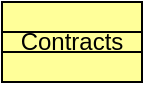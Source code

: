 <mxfile version="24.7.4">
  <diagram name="Page-1" id="DqT77rPjUyXkAWHfJ0zB">
    <mxGraphModel dx="1362" dy="1121" grid="1" gridSize="10" guides="1" tooltips="1" connect="1" arrows="1" fold="1" page="1" pageScale="1" pageWidth="850" pageHeight="1100" math="0" shadow="0">
      <root>
        <mxCell id="0" />
        <mxCell id="1" parent="0" />
        <mxCell id="Otlwu2DTDsgwZHA4ZpvM-1" value="Contracts" style="html=1;outlineConnect=0;whiteSpace=wrap;fillColor=#ffff99;shape=mxgraph.archimate3.contract;" vertex="1" parent="1">
          <mxGeometry x="80" y="220" width="70" height="40" as="geometry" />
        </mxCell>
      </root>
    </mxGraphModel>
  </diagram>
</mxfile>
